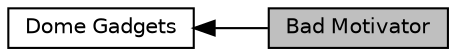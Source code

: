 digraph "Bad Motivator"
{
  edge [fontname="Helvetica",fontsize="10",labelfontname="Helvetica",labelfontsize="10"];
  node [fontname="Helvetica",fontsize="10",shape=box];
  rankdir=LR;
  Node1 [label="Bad Motivator",height=0.2,width=0.4,color="black", fillcolor="grey75", style="filled", fontcolor="black",tooltip=" "];
  Node2 [label="Dome Gadgets",height=0.2,width=0.4,color="black", fillcolor="white", style="filled",URL="$group__Dome__gadgets.html",tooltip="Reeltwo supports a series of gadgets."];
  Node2->Node1 [shape=plaintext, dir="back", style="solid"];
}

